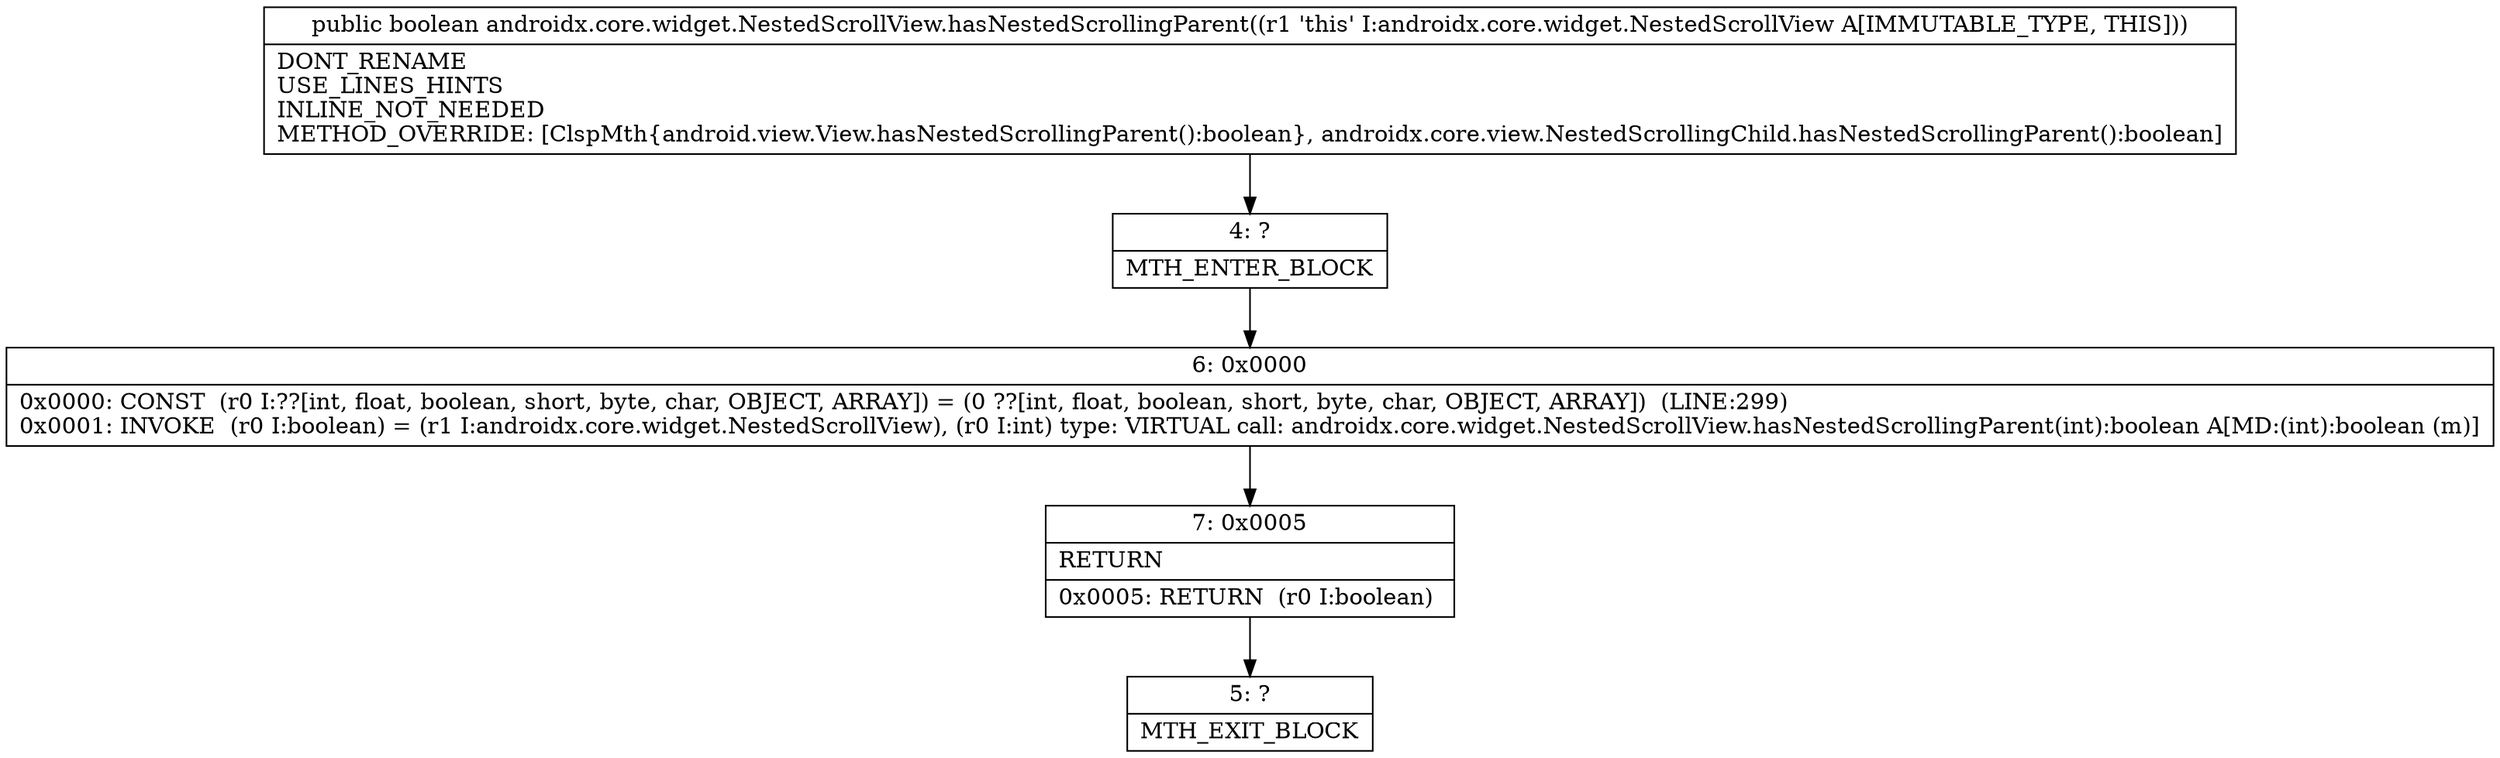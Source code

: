 digraph "CFG forandroidx.core.widget.NestedScrollView.hasNestedScrollingParent()Z" {
Node_4 [shape=record,label="{4\:\ ?|MTH_ENTER_BLOCK\l}"];
Node_6 [shape=record,label="{6\:\ 0x0000|0x0000: CONST  (r0 I:??[int, float, boolean, short, byte, char, OBJECT, ARRAY]) = (0 ??[int, float, boolean, short, byte, char, OBJECT, ARRAY])  (LINE:299)\l0x0001: INVOKE  (r0 I:boolean) = (r1 I:androidx.core.widget.NestedScrollView), (r0 I:int) type: VIRTUAL call: androidx.core.widget.NestedScrollView.hasNestedScrollingParent(int):boolean A[MD:(int):boolean (m)]\l}"];
Node_7 [shape=record,label="{7\:\ 0x0005|RETURN\l|0x0005: RETURN  (r0 I:boolean) \l}"];
Node_5 [shape=record,label="{5\:\ ?|MTH_EXIT_BLOCK\l}"];
MethodNode[shape=record,label="{public boolean androidx.core.widget.NestedScrollView.hasNestedScrollingParent((r1 'this' I:androidx.core.widget.NestedScrollView A[IMMUTABLE_TYPE, THIS]))  | DONT_RENAME\lUSE_LINES_HINTS\lINLINE_NOT_NEEDED\lMETHOD_OVERRIDE: [ClspMth\{android.view.View.hasNestedScrollingParent():boolean\}, androidx.core.view.NestedScrollingChild.hasNestedScrollingParent():boolean]\l}"];
MethodNode -> Node_4;Node_4 -> Node_6;
Node_6 -> Node_7;
Node_7 -> Node_5;
}


